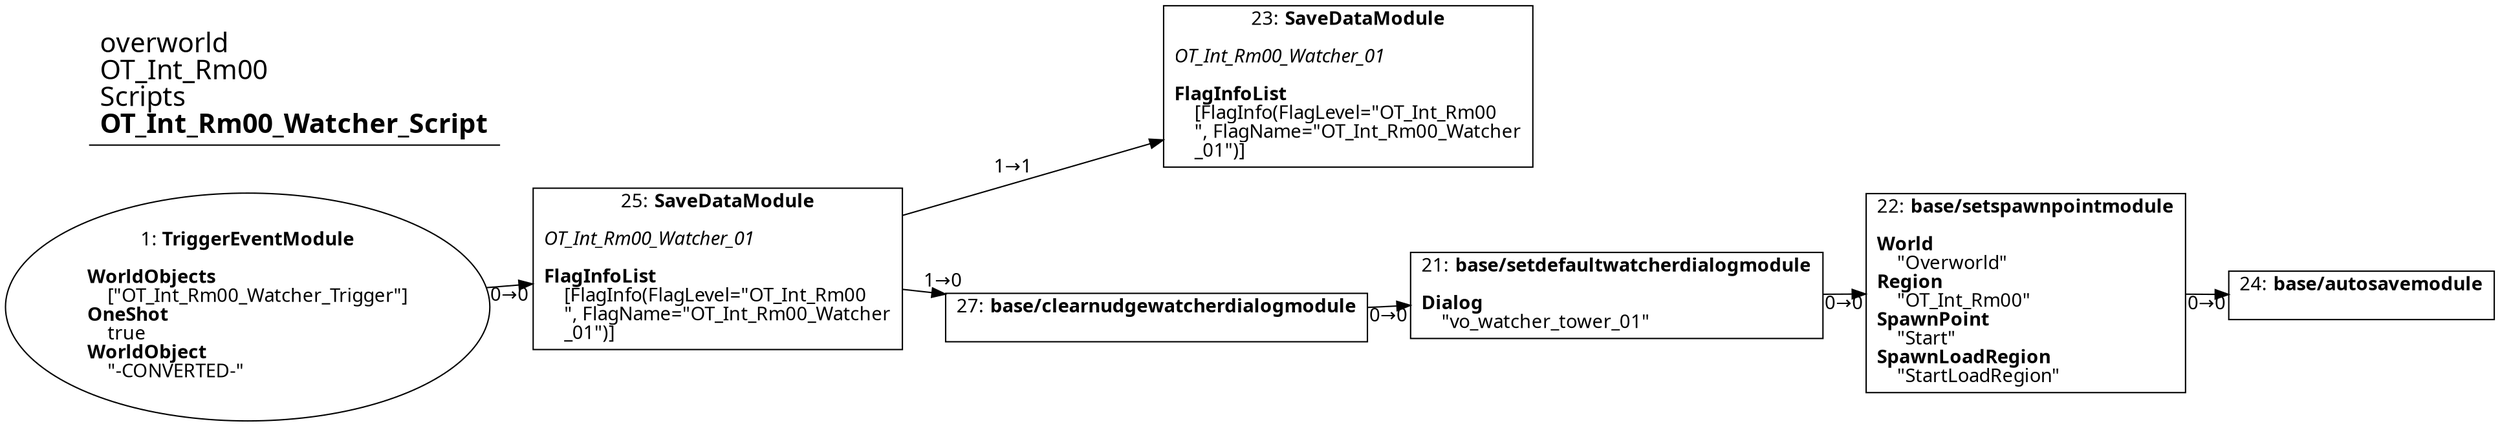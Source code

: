 digraph {
    layout = fdp;
    overlap = prism;
    sep = "+16";
    splines = spline;

    node [ shape = box ];

    graph [ fontname = "Segoe UI" ];
    node [ fontname = "Segoe UI" ];
    edge [ fontname = "Segoe UI" ];

    1 [ label = <1: <b>TriggerEventModule</b><br/><br/><b>WorldObjects</b><br align="left"/>    [&quot;OT_Int_Rm00_Watcher_Trigger&quot;]<br align="left"/><b>OneShot</b><br align="left"/>    true<br align="left"/><b>WorldObject</b><br align="left"/>    &quot;-CONVERTED-&quot;<br align="left"/>> ];
    1 [ shape = oval ]
    1 [ pos = "0.058000002,-0.32900003!" ];
    1 -> 25 [ label = "0→0" ];

    21 [ label = <21: <b>base/setdefaultwatcherdialogmodule</b><br/><br/><b>Dialog</b><br align="left"/>    &quot;vo_watcher_tower_01&quot;<br align="left"/>> ];
    21 [ pos = "0.92100006,-0.35200003!" ];
    21 -> 22 [ label = "0→0" ];

    22 [ label = <22: <b>base/setspawnpointmodule</b><br/><br/><b>World</b><br align="left"/>    &quot;Overworld&quot;<br align="left"/><b>Region</b><br align="left"/>    &quot;OT_Int_Rm00&quot;<br align="left"/><b>SpawnPoint</b><br align="left"/>    &quot;Start&quot;<br align="left"/><b>SpawnLoadRegion</b><br align="left"/>    &quot;StartLoadRegion&quot;<br align="left"/>> ];
    22 [ pos = "1.2240001,-0.35200003!" ];
    22 -> 24 [ label = "0→0" ];

    23 [ label = <23: <b>SaveDataModule</b><br/><br/><i>OT_Int_Rm00_Watcher_01<br align="left"/></i><br align="left"/><b>FlagInfoList</b><br align="left"/>    [FlagInfo(FlagLevel=&quot;OT_Int_Rm00<br align="left"/>    &quot;, FlagName=&quot;OT_Int_Rm00_Watcher<br align="left"/>    _01&quot;)]<br align="left"/>> ];
    23 [ pos = "0.628,-0.19600001!" ];

    24 [ label = <24: <b>base/autosavemodule</b><br/><br/>> ];
    24 [ pos = "1.457,-0.35200003!" ];

    25 [ label = <25: <b>SaveDataModule</b><br/><br/><i>OT_Int_Rm00_Watcher_01<br align="left"/></i><br align="left"/><b>FlagInfoList</b><br align="left"/>    [FlagInfo(FlagLevel=&quot;OT_Int_Rm00<br align="left"/>    &quot;, FlagName=&quot;OT_Int_Rm00_Watcher<br align="left"/>    _01&quot;)]<br align="left"/>> ];
    25 [ pos = "0.356,-0.32900003!" ];
    25 -> 23 [ label = "1→1" ];
    25 -> 27 [ label = "1→0" ];

    27 [ label = <27: <b>base/clearnudgewatcherdialogmodule</b><br/><br/>> ];
    27 [ pos = "0.628,-0.35200003!" ];
    27 -> 21 [ label = "0→0" ];

    title [ pos = "0.057000004,-0.19500001!" ];
    title [ shape = underline ];
    title [ label = <<font point-size="20">overworld<br align="left"/>OT_Int_Rm00<br align="left"/>Scripts<br align="left"/><b>OT_Int_Rm00_Watcher_Script</b><br align="left"/></font>> ];
}
